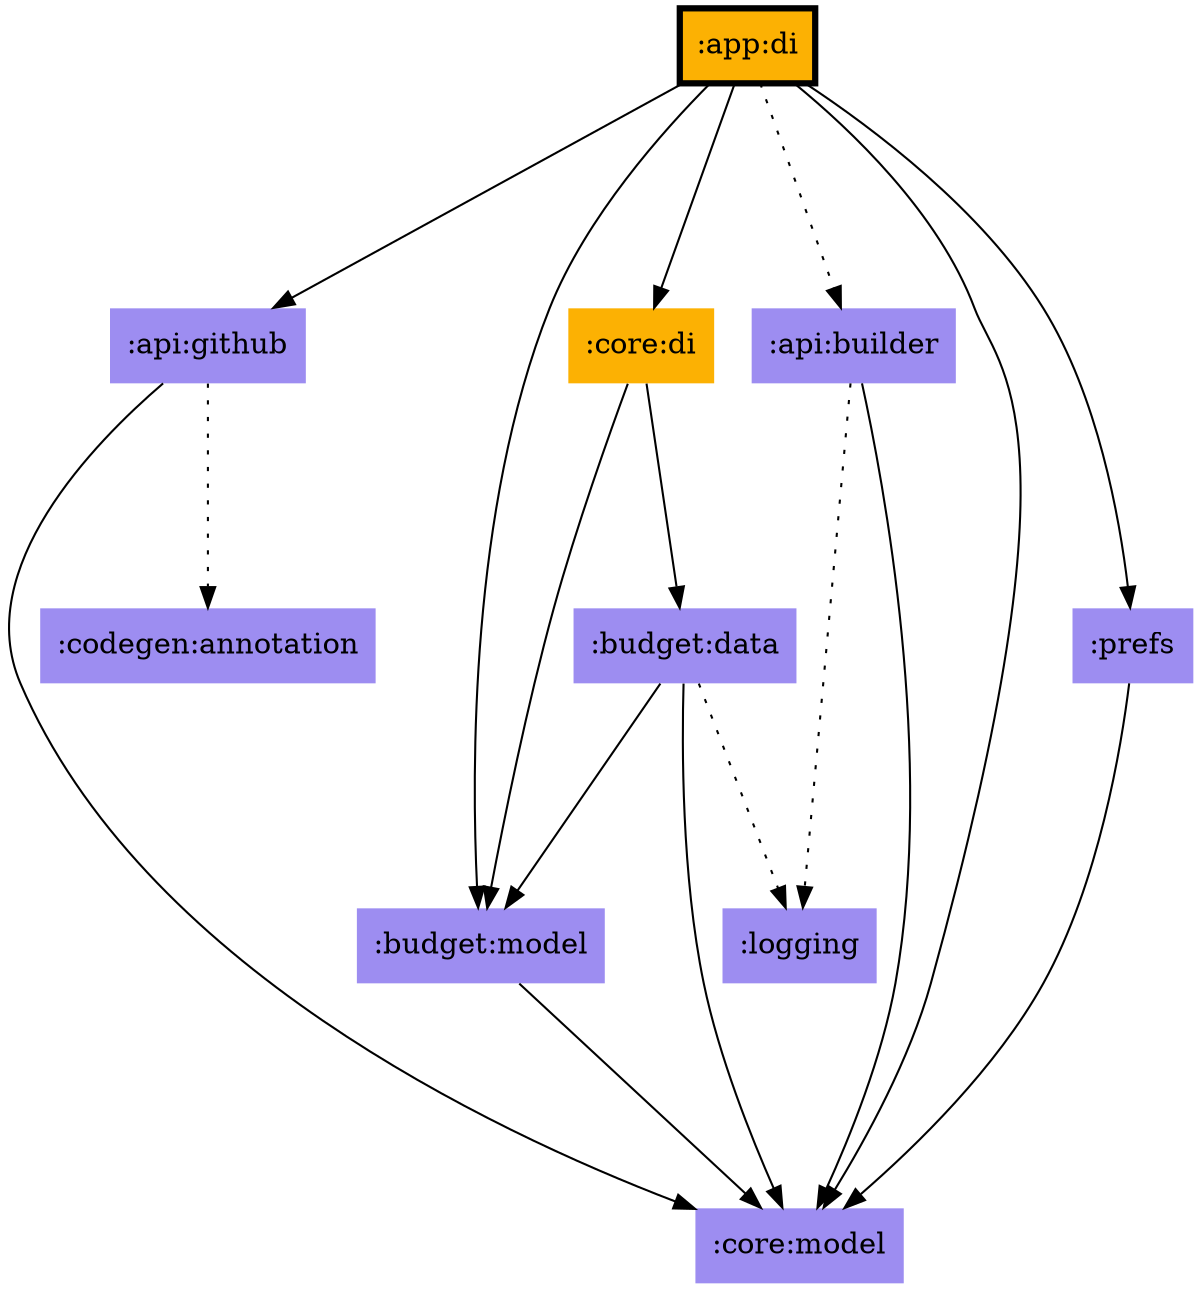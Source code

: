 digraph {
edge ["dir"="forward"]
graph ["dpi"="100","fontsize"="30","ranksep"="1.5","rankdir"="TB"]
node ["style"="filled"]
":api:builder" ["fillcolor"="#9D8DF1","shape"="none"]
":api:github" ["fillcolor"="#9D8DF1","shape"="none"]
":app:di" ["fillcolor"="#FCB103","color"="black","penwidth"="3","shape"="box"]
":budget:data" ["fillcolor"="#9D8DF1","shape"="none"]
":budget:model" ["fillcolor"="#9D8DF1","shape"="none"]
":codegen:annotation" ["fillcolor"="#9D8DF1","shape"="none"]
":core:di" ["fillcolor"="#FCB103","shape"="none"]
":core:model" ["fillcolor"="#9D8DF1","shape"="none"]
":logging" ["fillcolor"="#9D8DF1","shape"="none"]
":prefs" ["fillcolor"="#9D8DF1","shape"="none"]
":api:builder" -> ":core:model"
":api:builder" -> ":logging" ["style"="dotted"]
":api:github" -> ":codegen:annotation" ["style"="dotted"]
":api:github" -> ":core:model"
":app:di" -> ":api:builder" ["style"="dotted"]
":app:di" -> ":api:github"
":app:di" -> ":budget:model"
":app:di" -> ":core:di"
":app:di" -> ":core:model"
":app:di" -> ":prefs"
":budget:data" -> ":budget:model"
":budget:data" -> ":core:model"
":budget:data" -> ":logging" ["style"="dotted"]
":budget:model" -> ":core:model"
":core:di" -> ":budget:data"
":core:di" -> ":budget:model"
":prefs" -> ":core:model"
}
